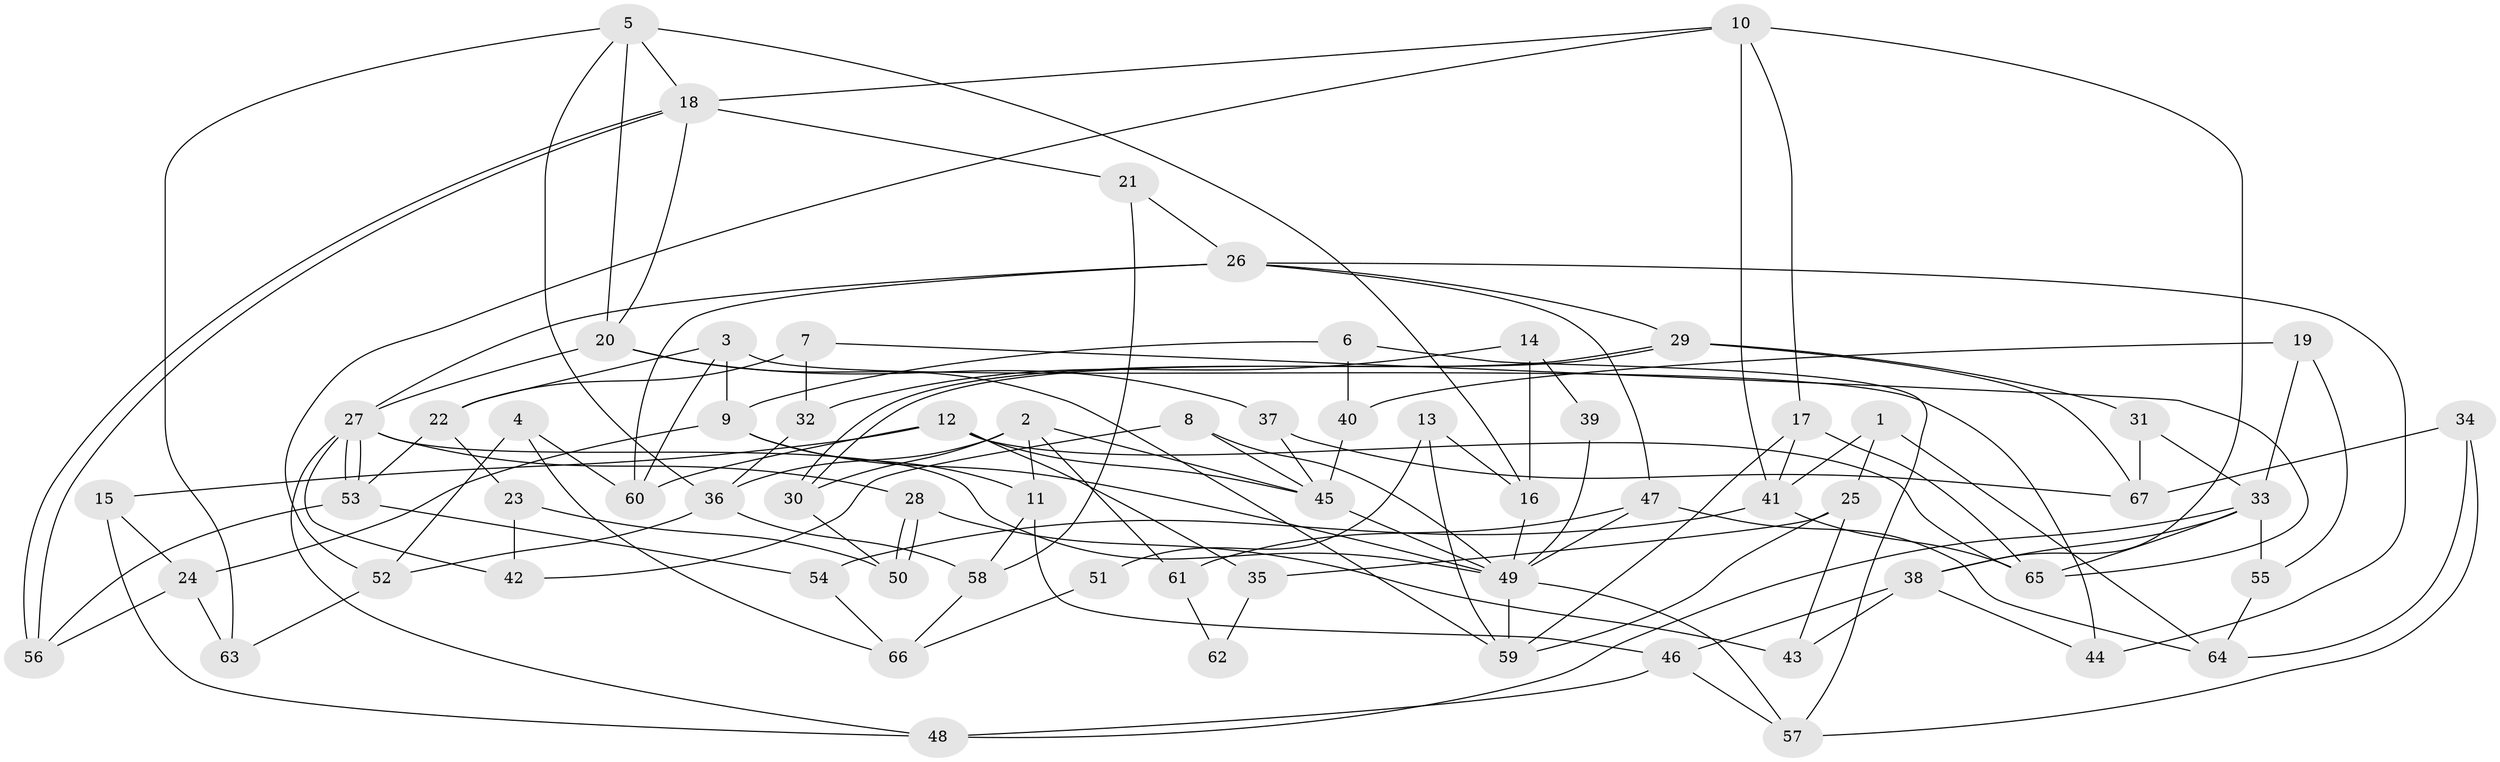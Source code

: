 // Generated by graph-tools (version 1.1) at 2025/50/03/09/25 03:50:10]
// undirected, 67 vertices, 134 edges
graph export_dot {
graph [start="1"]
  node [color=gray90,style=filled];
  1;
  2;
  3;
  4;
  5;
  6;
  7;
  8;
  9;
  10;
  11;
  12;
  13;
  14;
  15;
  16;
  17;
  18;
  19;
  20;
  21;
  22;
  23;
  24;
  25;
  26;
  27;
  28;
  29;
  30;
  31;
  32;
  33;
  34;
  35;
  36;
  37;
  38;
  39;
  40;
  41;
  42;
  43;
  44;
  45;
  46;
  47;
  48;
  49;
  50;
  51;
  52;
  53;
  54;
  55;
  56;
  57;
  58;
  59;
  60;
  61;
  62;
  63;
  64;
  65;
  66;
  67;
  1 -- 41;
  1 -- 25;
  1 -- 64;
  2 -- 11;
  2 -- 45;
  2 -- 30;
  2 -- 36;
  2 -- 61;
  3 -- 60;
  3 -- 44;
  3 -- 9;
  3 -- 22;
  4 -- 52;
  4 -- 66;
  4 -- 60;
  5 -- 18;
  5 -- 36;
  5 -- 16;
  5 -- 20;
  5 -- 63;
  6 -- 9;
  6 -- 57;
  6 -- 40;
  7 -- 22;
  7 -- 65;
  7 -- 32;
  8 -- 45;
  8 -- 42;
  8 -- 49;
  9 -- 49;
  9 -- 11;
  9 -- 24;
  10 -- 38;
  10 -- 17;
  10 -- 18;
  10 -- 41;
  10 -- 52;
  11 -- 46;
  11 -- 58;
  12 -- 45;
  12 -- 65;
  12 -- 15;
  12 -- 35;
  12 -- 60;
  13 -- 16;
  13 -- 59;
  13 -- 51;
  14 -- 16;
  14 -- 32;
  14 -- 39;
  15 -- 24;
  15 -- 48;
  16 -- 49;
  17 -- 41;
  17 -- 59;
  17 -- 65;
  18 -- 56;
  18 -- 56;
  18 -- 20;
  18 -- 21;
  19 -- 40;
  19 -- 33;
  19 -- 55;
  20 -- 27;
  20 -- 37;
  20 -- 59;
  21 -- 26;
  21 -- 58;
  22 -- 53;
  22 -- 23;
  23 -- 50;
  23 -- 42;
  24 -- 63;
  24 -- 56;
  25 -- 43;
  25 -- 59;
  25 -- 35;
  26 -- 27;
  26 -- 60;
  26 -- 29;
  26 -- 44;
  26 -- 47;
  27 -- 53;
  27 -- 53;
  27 -- 28;
  27 -- 42;
  27 -- 48;
  27 -- 49;
  28 -- 50;
  28 -- 50;
  28 -- 43;
  29 -- 30;
  29 -- 30;
  29 -- 31;
  29 -- 67;
  30 -- 50;
  31 -- 33;
  31 -- 67;
  32 -- 36;
  33 -- 48;
  33 -- 55;
  33 -- 38;
  33 -- 65;
  34 -- 67;
  34 -- 64;
  34 -- 57;
  35 -- 62;
  36 -- 58;
  36 -- 52;
  37 -- 67;
  37 -- 45;
  38 -- 46;
  38 -- 43;
  38 -- 44;
  39 -- 49;
  40 -- 45;
  41 -- 65;
  41 -- 54;
  45 -- 49;
  46 -- 48;
  46 -- 57;
  47 -- 49;
  47 -- 61;
  47 -- 64;
  49 -- 57;
  49 -- 59;
  51 -- 66;
  52 -- 63;
  53 -- 56;
  53 -- 54;
  54 -- 66;
  55 -- 64;
  58 -- 66;
  61 -- 62;
}
